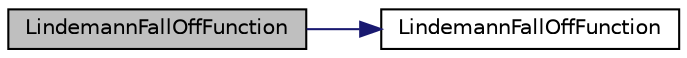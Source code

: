digraph "LindemannFallOffFunction"
{
  bgcolor="transparent";
  edge [fontname="Helvetica",fontsize="10",labelfontname="Helvetica",labelfontsize="10"];
  node [fontname="Helvetica",fontsize="10",shape=record];
  rankdir="LR";
  Node1 [label="LindemannFallOffFunction",height=0.2,width=0.4,color="black", fillcolor="grey75", style="filled", fontcolor="black"];
  Node1 -> Node2 [color="midnightblue",fontsize="10",style="solid",fontname="Helvetica"];
  Node2 [label="LindemannFallOffFunction",height=0.2,width=0.4,color="black",URL="$a01351.html#ab166cf68391df79d37ea9538bc4ddff9",tooltip="Construct null. "];
}
